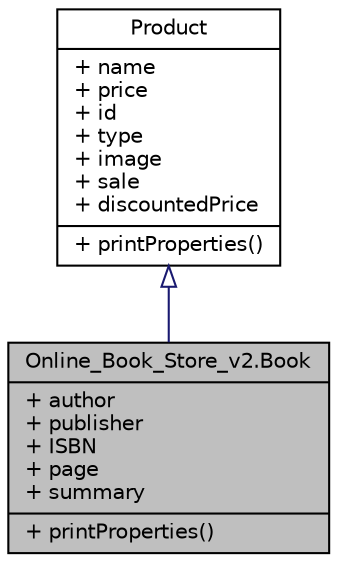 digraph "Online_Book_Store_v2.Book"
{
 // LATEX_PDF_SIZE
  edge [fontname="Helvetica",fontsize="10",labelfontname="Helvetica",labelfontsize="10"];
  node [fontname="Helvetica",fontsize="10",shape=record];
  Node1 [label="{Online_Book_Store_v2.Book\n|+ author\l+ publisher\l+ ISBN\l+ page\l+ summary\l|+ printProperties()\l}",height=0.2,width=0.4,color="black", fillcolor="grey75", style="filled", fontcolor="black",tooltip="Book class's attributes and methods"];
  Node2 -> Node1 [dir="back",color="midnightblue",fontsize="10",style="solid",arrowtail="onormal"];
  Node2 [label="{Product\n|+ name\l+ price\l+ id\l+ type\l+ image\l+ sale\l+ discountedPrice\l|+ printProperties()\l}",height=0.2,width=0.4,color="black", fillcolor="white", style="filled",URL="$class_online___book___store__v2_1_1_product.html",tooltip="Base class that contains all products properties"];
}
